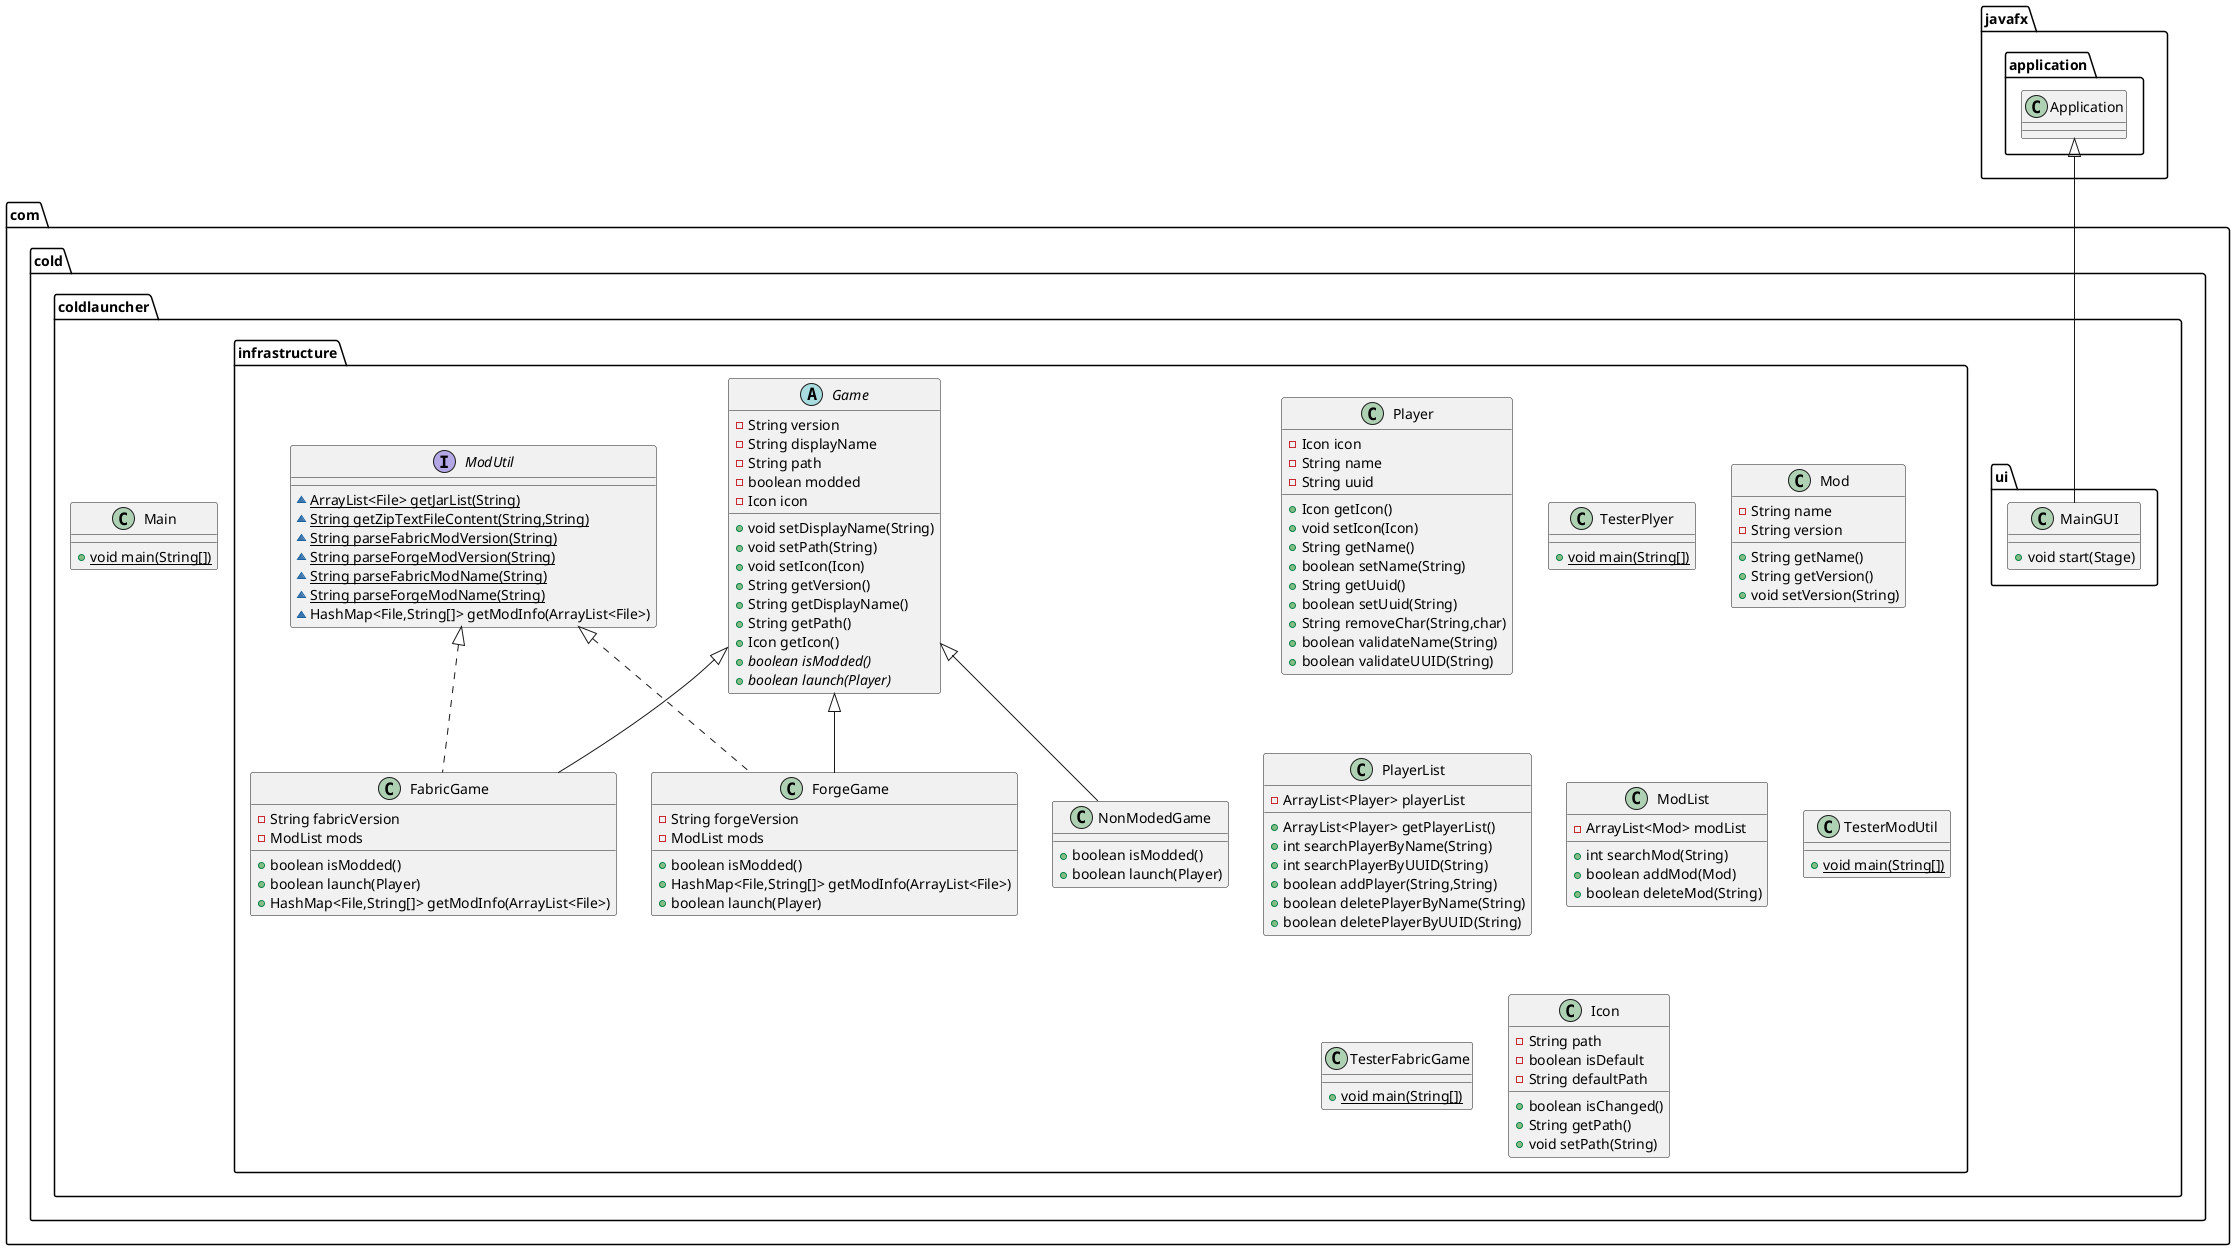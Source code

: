 @startuml
class com.cold.coldlauncher.ui.MainGUI {
+ void start(Stage)
}

class com.cold.coldlauncher.infrastructure.Player {
- Icon icon
- String name
- String uuid
+ Icon getIcon()
+ void setIcon(Icon)
+ String getName()
+ boolean setName(String)
+ String getUuid()
+ boolean setUuid(String)
+ String removeChar(String,char)
+ boolean validateName(String)
+ boolean validateUUID(String)
}


class com.cold.coldlauncher.infrastructure.TesterPlyer {
+ {static} void main(String[])
}

class com.cold.coldlauncher.infrastructure.NonModedGame {
+ boolean isModded()
+ boolean launch(Player)
}

class com.cold.coldlauncher.infrastructure.Mod {
- String name
- String version
+ String getName()
+ String getVersion()
+ void setVersion(String)
}


abstract class com.cold.coldlauncher.infrastructure.Game {
- String version
- String displayName
- String path
- boolean modded
- Icon icon
+ void setDisplayName(String)
+ void setPath(String)
+ void setIcon(Icon)
+ String getVersion()
+ String getDisplayName()
+ String getPath()
+ Icon getIcon()
+ {abstract}boolean isModded()
+ {abstract}boolean launch(Player)
}


class com.cold.coldlauncher.infrastructure.FabricGame {
- String fabricVersion
- ModList mods
+ boolean isModded()
+ boolean launch(Player)
+ HashMap<File,String[]> getModInfo(ArrayList<File>)
}


class com.cold.coldlauncher.Main {
+ {static} void main(String[])
}

class com.cold.coldlauncher.infrastructure.PlayerList {
- ArrayList<Player> playerList
+ ArrayList<Player> getPlayerList()
+ int searchPlayerByName(String)
+ int searchPlayerByUUID(String)
+ boolean addPlayer(String,String)
+ boolean deletePlayerByName(String)
+ boolean deletePlayerByUUID(String)
}


class com.cold.coldlauncher.infrastructure.ModList {
- ArrayList<Mod> modList
+ int searchMod(String)
+ boolean addMod(Mod)
+ boolean deleteMod(String)
}


class com.cold.coldlauncher.infrastructure.TesterModUtil {
+ {static} void main(String[])
}

class com.cold.coldlauncher.infrastructure.TesterFabricGame {
+ {static} void main(String[])
}

interface com.cold.coldlauncher.infrastructure.ModUtil {
~ {static} ArrayList<File> getJarList(String)
~ {static} String getZipTextFileContent(String,String)
~ {static} String parseFabricModVersion(String)
~ {static} String parseForgeModVersion(String)
~ {static} String parseFabricModName(String)
~ {static} String parseForgeModName(String)
~ HashMap<File,String[]> getModInfo(ArrayList<File>)
}

class com.cold.coldlauncher.infrastructure.Icon {
- String path
- boolean isDefault
- String defaultPath
+ boolean isChanged()
+ String getPath()
+ void setPath(String)
}


class com.cold.coldlauncher.infrastructure.ForgeGame {
- String forgeVersion
- ModList mods
+ boolean isModded()
+ HashMap<File,String[]> getModInfo(ArrayList<File>)
+ boolean launch(Player)
}




javafx.application.Application <|-- com.cold.coldlauncher.ui.MainGUI
com.cold.coldlauncher.infrastructure.Game <|-- com.cold.coldlauncher.infrastructure.NonModedGame
com.cold.coldlauncher.infrastructure.ModUtil <|.. com.cold.coldlauncher.infrastructure.FabricGame
com.cold.coldlauncher.infrastructure.Game <|-- com.cold.coldlauncher.infrastructure.FabricGame
com.cold.coldlauncher.infrastructure.ModUtil <|.. com.cold.coldlauncher.infrastructure.ForgeGame
com.cold.coldlauncher.infrastructure.Game <|-- com.cold.coldlauncher.infrastructure.ForgeGame
@enduml